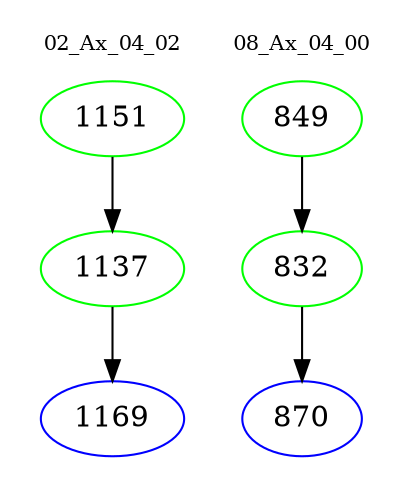 digraph{
subgraph cluster_0 {
color = white
label = "02_Ax_04_02";
fontsize=10;
T0_1151 [label="1151", color="green"]
T0_1151 -> T0_1137 [color="black"]
T0_1137 [label="1137", color="green"]
T0_1137 -> T0_1169 [color="black"]
T0_1169 [label="1169", color="blue"]
}
subgraph cluster_1 {
color = white
label = "08_Ax_04_00";
fontsize=10;
T1_849 [label="849", color="green"]
T1_849 -> T1_832 [color="black"]
T1_832 [label="832", color="green"]
T1_832 -> T1_870 [color="black"]
T1_870 [label="870", color="blue"]
}
}
